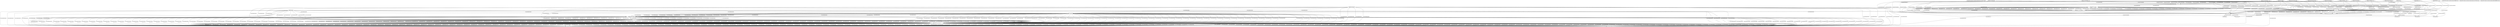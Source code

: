 digraph G {
"Container##zjy-alastor-2n-product-purchase-get-price-78897797f-jxqk7" [shape="box"];
"File##/dev/null" [shape="ellipse"];
"File##/dev/urandom" [shape="ellipse"];
"File##/etc/ld-musl-x86_64.path" [shape="ellipse"];
"File##/home/app/express-new.js" [shape="ellipse"];
"File##/home/app/handler.js" [shape="ellipse"];
"File##/home/app/index.js" [shape="ellipse"];
"File##/home/app/trigger.node" [shape="ellipse"];
"File##/lib/libgcc_s.so.1" [shape="ellipse"];
"File##/lib/libstdc++.so.6" [shape="ellipse"];
"File##/usr/lib/libgcc_s.so.1" [shape="ellipse"];
"File##/usr/lib/libstdc++.so.6" [shape="ellipse"];
"File##/usr/local/bin/node" [shape="ellipse"];
"File##/usr/local/lib/libgcc_s.so.1" [shape="ellipse"];
"File##/usr/local/lib/libstdc++.so.6" [shape="ellipse"];
"NetPeer##0.0.0.0:3000" [shape="diamond"];
"Process##13" [shape="box"];
"Process##16" [shape="box"];
"Process##17" [shape="box"];
"Process##18" [shape="box"];
"Process##19" [shape="box"];
"Process##20" [shape="box"];
"Process##21" [shape="box"];
"File##/etc/ld-musl-x86_64.path" -> "Process##13" [label="1728219507000000000"];
"File##/lib/libstdc++.so.6" -> "Process##13" [label="1728219507000000000"];
"File##/usr/local/lib/libstdc++.so.6" -> "Process##13" [label="1728219507000000000"];
"File##/usr/lib/libstdc++.so.6" -> "Process##13" [label="1728219507000000000"];
"File##/lib/libgcc_s.so.1" -> "Process##13" [label="1728219507000000000"];
"File##/usr/local/lib/libgcc_s.so.1" -> "Process##13" [label="1728219507000000000"];
"File##/usr/lib/libgcc_s.so.1" -> "Process##13" [label="1728219507000000000"];
"Process##13" -> "Process##16" [label="1728219507000000000"];
"Process##13" -> "Process##17" [label="1728219507000000000"];
"Process##13" -> "Process##18" [label="1728219507000000000"];
"Process##13" -> "Process##19" [label="1728219507000000000"];
"Process##13" -> "Process##20" [label="1728219507000000000"];
"File##/usr/local/bin/node" -> "Process##13" [label="1728219507000000000"];
"File##/usr/local/bin/node" -> "Process##13" [label="1728219508000000000"];
"File##/dev/urandom" -> "Process##13" [label="1728219507000000000"];
"Process##13" -> "Process##21" [label="1728219507000000000"];
"File##/dev/null" -> "Process##13" [label="1728219508000000000"];
"File##/home/app/index.js" -> "Process##13" [label="1728219508000000000"];
"File##/home/app/express-new.js" -> "Process##13" [label="1728219508000000000"];
"File##/home/app/trigger.node" -> "Process##13" [label="1728219508000000000"];
"File##/home/app/handler.js" -> "Process##13" [label="1728219508000000000"];
"Process##13" -> "NetPeer##0.0.0.0:3000" [label="1728219508000000000"];
"NetPeer##0.0.0.0:3000" -> "Process##13" [label="1728219508000000000"];
"Container##zjy-alastor-2n-product-purchase-76f665fdc7-sjjjk" [shape="box"];
"File##/dev/null" [shape="ellipse"];
"File##/dev/urandom" [shape="ellipse"];
"File##/etc/host.conf" [shape="ellipse"];
"File##/etc/hosts" [shape="ellipse"];
"File##/etc/ld-musl-x86_64.path" [shape="ellipse"];
"File##/etc/localtime" [shape="ellipse"];
"File##/etc/nsswitch.conf" [shape="ellipse"];
"File##/etc/resolv.conf" [shape="ellipse"];
"File##/etc/svc.conf" [shape="ellipse"];
"File##/home/app/express-new.js" [shape="ellipse"];
"File##/home/app/handler.js" [shape="ellipse"];
"File##/home/app/index.js" [shape="ellipse"];
"File##/home/app/request-promise-uuid.js" [shape="ellipse"];
"File##/home/app/trigger.node" [shape="ellipse"];
"File##/lib/libgcc_s.so.1" [shape="ellipse"];
"File##/lib/libstdc++.so.6" [shape="ellipse"];
"File##/usr/lib/libgcc_s.so.1" [shape="ellipse"];
"File##/usr/lib/libstdc++.so.6" [shape="ellipse"];
"File##/usr/local/bin/node" [shape="ellipse"];
"File##/usr/local/lib/libgcc_s.so.1" [shape="ellipse"];
"File##/usr/local/lib/libstdc++.so.6" [shape="ellipse"];
"File##/usr/share/zoneinfo/" [shape="ellipse"];
"NetPeer##0.0.0.0:0" [shape="diamond"];
"NetPeer##0.0.0.0:3000" [shape="diamond"];
"NetPeer##10.1.80.247:8080" [shape="diamond"];
"NetPeer##10.152.183.10:53" [shape="diamond"];
"NetPeer##10.152.183.194:8080" [shape="diamond"];
"Process##14" [shape="box"];
"Process##15" [shape="box"];
"Process##16" [shape="box"];
"Process##17" [shape="box"];
"Process##18" [shape="box"];
"Process##19" [shape="box"];
"Process##20" [shape="box"];
"Process##24" [shape="box"];
"Process##25" [shape="box"];
"Process##26" [shape="box"];
"Process##27" [shape="box"];
"File##/etc/ld-musl-x86_64.path" -> "Process##14" [label="1728219507000000000"];
"File##/lib/libstdc++.so.6" -> "Process##14" [label="1728219507000000000"];
"File##/usr/local/lib/libstdc++.so.6" -> "Process##14" [label="1728219507000000000"];
"File##/usr/lib/libstdc++.so.6" -> "Process##14" [label="1728219507000000000"];
"File##/lib/libgcc_s.so.1" -> "Process##14" [label="1728219507000000000"];
"File##/usr/local/lib/libgcc_s.so.1" -> "Process##14" [label="1728219507000000000"];
"File##/usr/lib/libgcc_s.so.1" -> "Process##14" [label="1728219507000000000"];
"Process##14" -> "Process##15" [label="1728219507000000000"];
"Process##14" -> "Process##16" [label="1728219507000000000"];
"Process##14" -> "Process##17" [label="1728219507000000000"];
"Process##14" -> "Process##18" [label="1728219507000000000"];
"Process##14" -> "Process##19" [label="1728219507000000000"];
"File##/usr/local/bin/node" -> "Process##14" [label="1728219507000000000"];
"File##/usr/local/bin/node" -> "Process##14" [label="1728219508000000000"];
"File##/dev/urandom" -> "Process##14" [label="1728219507000000000"];
"File##/dev/urandom" -> "Process##14" [label="1728219538000000000"];
"Process##14" -> "Process##20" [label="1728219507000000000"];
"File##/dev/null" -> "Process##14" [label="1728219508000000000"];
"File##/home/app/index.js" -> "Process##14" [label="1728219508000000000"];
"File##/home/app/express-new.js" -> "Process##14" [label="1728219508000000000"];
"File##/home/app/trigger.node" -> "Process##14" [label="1728219508000000000"];
"File##/home/app/handler.js" -> "Process##14" [label="1728219508000000000"];
"File##/home/app/request-promise-uuid.js" -> "Process##14" [label="1728219508000000000"];
"Process##14" -> "NetPeer##0.0.0.0:3000" [label="1728219510000000000"];
"NetPeer##0.0.0.0:3000" -> "Process##14" [label="1728219510000000000"];
"NetPeer##0.0.0.0:3000" -> "NetPeer##10.1.80.247:8080" [label="1728219538000000000"];
"NetPeer##0.0.0.0:3000" -> "NetPeer##10.1.80.247:8080" [label="1728219538000000000"];
"NetPeer##0.0.0.0:3000" -> "NetPeer##10.1.80.247:8080" [label="1728219538000000000"];
"NetPeer##0.0.0.0:3000" -> "NetPeer##10.1.80.247:8080" [label="1728219538000000000"];
"NetPeer##0.0.0.0:3000" -> "NetPeer##10.1.80.247:8080" [label="1728219538000000000"];
"NetPeer##0.0.0.0:3000" -> "NetPeer##10.1.80.247:8080" [label="1728219538000000000"];
"NetPeer##0.0.0.0:3000" -> "NetPeer##10.1.80.247:8080" [label="1728219538000000000"];
"NetPeer##0.0.0.0:3000" -> "NetPeer##10.1.80.247:8080" [label="1728219538000000000"];
"NetPeer##0.0.0.0:3000" -> "NetPeer##10.1.80.247:8080" [label="1728219538000000000"];
"NetPeer##0.0.0.0:3000" -> "NetPeer##10.1.80.247:8080" [label="1728219538000000000"];
"NetPeer##0.0.0.0:3000" -> "NetPeer##10.1.80.247:8080" [label="1728219538000000000"];
"NetPeer##0.0.0.0:3000" -> "NetPeer##10.1.80.247:8080" [label="1728219539000000000"];
"NetPeer##0.0.0.0:3000" -> "NetPeer##10.1.80.247:8080" [label="1728219539000000000"];
"NetPeer##10.1.80.247:8080" -> "NetPeer##0.0.0.0:3000" [label="1728219538000000000"];
"NetPeer##10.1.80.247:8080" -> "NetPeer##0.0.0.0:3000" [label="1728219538000000000"];
"NetPeer##10.1.80.247:8080" -> "NetPeer##0.0.0.0:3000" [label="1728219538000000000"];
"NetPeer##10.1.80.247:8080" -> "NetPeer##0.0.0.0:3000" [label="1728219538000000000"];
"NetPeer##10.1.80.247:8080" -> "NetPeer##0.0.0.0:3000" [label="1728219538000000000"];
"NetPeer##10.1.80.247:8080" -> "NetPeer##0.0.0.0:3000" [label="1728219538000000000"];
"NetPeer##10.1.80.247:8080" -> "NetPeer##0.0.0.0:3000" [label="1728219538000000000"];
"NetPeer##10.1.80.247:8080" -> "NetPeer##0.0.0.0:3000" [label="1728219538000000000"];
"NetPeer##10.1.80.247:8080" -> "NetPeer##0.0.0.0:3000" [label="1728219538000000000"];
"NetPeer##10.1.80.247:8080" -> "NetPeer##0.0.0.0:3000" [label="1728219538000000000"];
"NetPeer##10.1.80.247:8080" -> "NetPeer##0.0.0.0:3000" [label="1728219538000000000"];
"NetPeer##10.1.80.247:8080" -> "NetPeer##0.0.0.0:3000" [label="1728219539000000000"];
"NetPeer##10.1.80.247:8080" -> "NetPeer##0.0.0.0:3000" [label="1728219539000000000"];
"File##/etc/resolv.conf" -> "Process##14" [label="1728219538000000000"];
"File##/etc/nsswitch.conf" -> "Process##14" [label="1728219538000000000"];
"File##/etc/host.conf" -> "Process##14" [label="1728219538000000000"];
"File##/etc/svc.conf" -> "Process##14" [label="1728219538000000000"];
"Process##14" -> "Process##24" [label="1728219538000000000"];
"Process##14" -> "Process##25" [label="1728219538000000000"];
"Process##14" -> "Process##26" [label="1728219538000000000"];
"Process##14" -> "Process##27" [label="1728219538000000000"];
"Process##14" -> "NetPeer##10.152.183.194:8080" [label="1728219538000000000"];
"Process##14" -> "NetPeer##10.152.183.194:8080" [label="1728219538000000000"];
"Process##14" -> "NetPeer##10.152.183.194:8080" [label="1728219538000000000"];
"Process##14" -> "NetPeer##10.152.183.194:8080" [label="1728219538000000000"];
"Process##14" -> "NetPeer##10.152.183.194:8080" [label="1728219538000000000"];
"Process##14" -> "NetPeer##10.152.183.194:8080" [label="1728219538000000000"];
"Process##14" -> "NetPeer##10.152.183.194:8080" [label="1728219538000000000"];
"Process##14" -> "NetPeer##10.152.183.194:8080" [label="1728219539000000000"];
"Process##14" -> "NetPeer##10.152.183.194:8080" [label="1728219539000000000"];
"Process##14" -> "NetPeer##10.152.183.194:8080" [label="1728219539000000000"];
"Process##14" -> "NetPeer##10.152.183.194:8080" [label="1728219539000000000"];
"Process##14" -> "NetPeer##10.152.183.194:8080" [label="1728219539000000000"];
"Process##14" -> "NetPeer##10.152.183.194:8080" [label="1728219539000000000"];
"Process##14" -> "NetPeer##10.152.183.194:8080" [label="1728219539000000000"];
"Process##14" -> "NetPeer##10.152.183.194:8080" [label="1728219539000000000"];
"Process##14" -> "NetPeer##10.152.183.194:8080" [label="1728219539000000000"];
"Process##14" -> "NetPeer##10.152.183.194:8080" [label="1728219539000000000"];
"Process##14" -> "NetPeer##10.152.183.194:8080" [label="1728219540000000000"];
"Process##14" -> "NetPeer##10.152.183.194:8080" [label="1728219540000000000"];
"File##/etc/localtime" -> "Process##14" [label="1728219539000000000"];
"File##/usr/share/zoneinfo/" -> "Process##14" [label="1728219539000000000"];
"File##/etc/hosts" -> "Process##24" [label="1728219538000000000"];
"File##/etc/hosts" -> "Process##24" [label="1728219538000000000"];
"File##/etc/hosts" -> "Process##24" [label="1728219539000000000"];
"File##/etc/hosts" -> "Process##24" [label="1728219539000000000"];
"File##/etc/hosts" -> "Process##24" [label="1728219540000000000"];
"File##/etc/resolv.conf" -> "Process##24" [label="1728219538000000000"];
"File##/etc/resolv.conf" -> "Process##24" [label="1728219538000000000"];
"File##/etc/resolv.conf" -> "Process##24" [label="1728219539000000000"];
"File##/etc/resolv.conf" -> "Process##24" [label="1728219539000000000"];
"File##/etc/resolv.conf" -> "Process##24" [label="1728219540000000000"];
"Process##24" -> "NetPeer##0.0.0.0:0" [label="1728219538000000000"];
"Process##24" -> "NetPeer##0.0.0.0:0" [label="1728219538000000000"];
"Process##24" -> "NetPeer##0.0.0.0:0" [label="1728219538000000000"];
"Process##24" -> "NetPeer##0.0.0.0:0" [label="1728219538000000000"];
"Process##24" -> "NetPeer##0.0.0.0:0" [label="1728219538000000000"];
"Process##24" -> "NetPeer##0.0.0.0:0" [label="1728219538000000000"];
"Process##24" -> "NetPeer##0.0.0.0:0" [label="1728219538000000000"];
"Process##24" -> "NetPeer##0.0.0.0:0" [label="1728219538000000000"];
"Process##24" -> "NetPeer##0.0.0.0:0" [label="1728219538000000000"];
"Process##24" -> "NetPeer##0.0.0.0:0" [label="1728219538000000000"];
"Process##24" -> "NetPeer##0.0.0.0:0" [label="1728219539000000000"];
"Process##24" -> "NetPeer##0.0.0.0:0" [label="1728219539000000000"];
"Process##24" -> "NetPeer##0.0.0.0:0" [label="1728219539000000000"];
"Process##24" -> "NetPeer##0.0.0.0:0" [label="1728219539000000000"];
"Process##24" -> "NetPeer##0.0.0.0:0" [label="1728219539000000000"];
"Process##24" -> "NetPeer##0.0.0.0:0" [label="1728219539000000000"];
"Process##24" -> "NetPeer##0.0.0.0:0" [label="1728219539000000000"];
"Process##24" -> "NetPeer##0.0.0.0:0" [label="1728219539000000000"];
"Process##24" -> "NetPeer##0.0.0.0:0" [label="1728219539000000000"];
"Process##24" -> "NetPeer##0.0.0.0:0" [label="1728219539000000000"];
"Process##24" -> "NetPeer##0.0.0.0:0" [label="1728219540000000000"];
"Process##24" -> "NetPeer##0.0.0.0:0" [label="1728219540000000000"];
"Process##24" -> "NetPeer##0.0.0.0:0" [label="1728219540000000000"];
"Process##24" -> "NetPeer##0.0.0.0:0" [label="1728219540000000000"];
"Process##24" -> "NetPeer##0.0.0.0:0" [label="1728219540000000000"];
"Process##24" -> "NetPeer##10.152.183.10:53" [label="1728219538000000000"];
"Process##24" -> "NetPeer##10.152.183.10:53" [label="1728219538000000000"];
"Process##24" -> "NetPeer##10.152.183.10:53" [label="1728219538000000000"];
"Process##24" -> "NetPeer##10.152.183.10:53" [label="1728219538000000000"];
"Process##24" -> "NetPeer##10.152.183.10:53" [label="1728219538000000000"];
"Process##24" -> "NetPeer##10.152.183.10:53" [label="1728219538000000000"];
"Process##24" -> "NetPeer##10.152.183.10:53" [label="1728219538000000000"];
"Process##24" -> "NetPeer##10.152.183.10:53" [label="1728219538000000000"];
"Process##24" -> "NetPeer##10.152.183.10:53" [label="1728219538000000000"];
"Process##24" -> "NetPeer##10.152.183.10:53" [label="1728219538000000000"];
"Process##24" -> "NetPeer##10.152.183.10:53" [label="1728219538000000000"];
"Process##24" -> "NetPeer##10.152.183.10:53" [label="1728219538000000000"];
"Process##24" -> "NetPeer##10.152.183.10:53" [label="1728219538000000000"];
"Process##24" -> "NetPeer##10.152.183.10:53" [label="1728219538000000000"];
"Process##24" -> "NetPeer##10.152.183.10:53" [label="1728219538000000000"];
"Process##24" -> "NetPeer##10.152.183.10:53" [label="1728219538000000000"];
"Process##24" -> "NetPeer##10.152.183.10:53" [label="1728219538000000000"];
"Process##24" -> "NetPeer##10.152.183.10:53" [label="1728219538000000000"];
"Process##24" -> "NetPeer##10.152.183.10:53" [label="1728219538000000000"];
"Process##24" -> "NetPeer##10.152.183.10:53" [label="1728219538000000000"];
"Process##24" -> "NetPeer##10.152.183.10:53" [label="1728219539000000000"];
"Process##24" -> "NetPeer##10.152.183.10:53" [label="1728219539000000000"];
"Process##24" -> "NetPeer##10.152.183.10:53" [label="1728219539000000000"];
"Process##24" -> "NetPeer##10.152.183.10:53" [label="1728219539000000000"];
"Process##24" -> "NetPeer##10.152.183.10:53" [label="1728219539000000000"];
"Process##24" -> "NetPeer##10.152.183.10:53" [label="1728219539000000000"];
"Process##24" -> "NetPeer##10.152.183.10:53" [label="1728219539000000000"];
"Process##24" -> "NetPeer##10.152.183.10:53" [label="1728219539000000000"];
"Process##24" -> "NetPeer##10.152.183.10:53" [label="1728219539000000000"];
"Process##24" -> "NetPeer##10.152.183.10:53" [label="1728219539000000000"];
"Process##24" -> "NetPeer##10.152.183.10:53" [label="1728219539000000000"];
"Process##24" -> "NetPeer##10.152.183.10:53" [label="1728219539000000000"];
"Process##24" -> "NetPeer##10.152.183.10:53" [label="1728219539000000000"];
"Process##24" -> "NetPeer##10.152.183.10:53" [label="1728219539000000000"];
"Process##24" -> "NetPeer##10.152.183.10:53" [label="1728219539000000000"];
"Process##24" -> "NetPeer##10.152.183.10:53" [label="1728219539000000000"];
"Process##24" -> "NetPeer##10.152.183.10:53" [label="1728219539000000000"];
"Process##24" -> "NetPeer##10.152.183.10:53" [label="1728219539000000000"];
"Process##24" -> "NetPeer##10.152.183.10:53" [label="1728219539000000000"];
"Process##24" -> "NetPeer##10.152.183.10:53" [label="1728219539000000000"];
"Process##24" -> "NetPeer##10.152.183.10:53" [label="1728219540000000000"];
"Process##24" -> "NetPeer##10.152.183.10:53" [label="1728219540000000000"];
"Process##24" -> "NetPeer##10.152.183.10:53" [label="1728219540000000000"];
"Process##24" -> "NetPeer##10.152.183.10:53" [label="1728219540000000000"];
"Process##24" -> "NetPeer##10.152.183.10:53" [label="1728219540000000000"];
"Process##24" -> "NetPeer##10.152.183.10:53" [label="1728219540000000000"];
"Process##24" -> "NetPeer##10.152.183.10:53" [label="1728219540000000000"];
"Process##24" -> "NetPeer##10.152.183.10:53" [label="1728219540000000000"];
"Process##24" -> "NetPeer##10.152.183.10:53" [label="1728219540000000000"];
"Process##24" -> "NetPeer##10.152.183.10:53" [label="1728219540000000000"];
"NetPeer##10.152.183.10:53" -> "Process##24" [label="1728219538000000000"];
"NetPeer##10.152.183.10:53" -> "Process##24" [label="1728219538000000000"];
"NetPeer##10.152.183.10:53" -> "Process##24" [label="1728219538000000000"];
"NetPeer##10.152.183.10:53" -> "Process##24" [label="1728219538000000000"];
"NetPeer##10.152.183.10:53" -> "Process##24" [label="1728219538000000000"];
"NetPeer##10.152.183.10:53" -> "Process##24" [label="1728219538000000000"];
"NetPeer##10.152.183.10:53" -> "Process##24" [label="1728219538000000000"];
"NetPeer##10.152.183.10:53" -> "Process##24" [label="1728219538000000000"];
"NetPeer##10.152.183.10:53" -> "Process##24" [label="1728219538000000000"];
"NetPeer##10.152.183.10:53" -> "Process##24" [label="1728219538000000000"];
"NetPeer##10.152.183.10:53" -> "Process##24" [label="1728219538000000000"];
"NetPeer##10.152.183.10:53" -> "Process##24" [label="1728219538000000000"];
"NetPeer##10.152.183.10:53" -> "Process##24" [label="1728219538000000000"];
"NetPeer##10.152.183.10:53" -> "Process##24" [label="1728219538000000000"];
"NetPeer##10.152.183.10:53" -> "Process##24" [label="1728219538000000000"];
"NetPeer##10.152.183.10:53" -> "Process##24" [label="1728219538000000000"];
"NetPeer##10.152.183.10:53" -> "Process##24" [label="1728219538000000000"];
"NetPeer##10.152.183.10:53" -> "Process##24" [label="1728219538000000000"];
"NetPeer##10.152.183.10:53" -> "Process##24" [label="1728219538000000000"];
"NetPeer##10.152.183.10:53" -> "Process##24" [label="1728219538000000000"];
"NetPeer##10.152.183.10:53" -> "Process##24" [label="1728219539000000000"];
"NetPeer##10.152.183.10:53" -> "Process##24" [label="1728219539000000000"];
"NetPeer##10.152.183.10:53" -> "Process##24" [label="1728219539000000000"];
"NetPeer##10.152.183.10:53" -> "Process##24" [label="1728219539000000000"];
"NetPeer##10.152.183.10:53" -> "Process##24" [label="1728219539000000000"];
"NetPeer##10.152.183.10:53" -> "Process##24" [label="1728219539000000000"];
"NetPeer##10.152.183.10:53" -> "Process##24" [label="1728219539000000000"];
"NetPeer##10.152.183.10:53" -> "Process##24" [label="1728219539000000000"];
"NetPeer##10.152.183.10:53" -> "Process##24" [label="1728219539000000000"];
"NetPeer##10.152.183.10:53" -> "Process##24" [label="1728219539000000000"];
"NetPeer##10.152.183.10:53" -> "Process##24" [label="1728219539000000000"];
"NetPeer##10.152.183.10:53" -> "Process##24" [label="1728219539000000000"];
"NetPeer##10.152.183.10:53" -> "Process##24" [label="1728219539000000000"];
"NetPeer##10.152.183.10:53" -> "Process##24" [label="1728219539000000000"];
"NetPeer##10.152.183.10:53" -> "Process##24" [label="1728219539000000000"];
"NetPeer##10.152.183.10:53" -> "Process##24" [label="1728219539000000000"];
"NetPeer##10.152.183.10:53" -> "Process##24" [label="1728219539000000000"];
"NetPeer##10.152.183.10:53" -> "Process##24" [label="1728219539000000000"];
"NetPeer##10.152.183.10:53" -> "Process##24" [label="1728219539000000000"];
"NetPeer##10.152.183.10:53" -> "Process##24" [label="1728219539000000000"];
"NetPeer##10.152.183.10:53" -> "Process##24" [label="1728219540000000000"];
"NetPeer##10.152.183.10:53" -> "Process##24" [label="1728219540000000000"];
"NetPeer##10.152.183.10:53" -> "Process##24" [label="1728219540000000000"];
"NetPeer##10.152.183.10:53" -> "Process##24" [label="1728219540000000000"];
"NetPeer##10.152.183.10:53" -> "Process##24" [label="1728219540000000000"];
"NetPeer##10.152.183.10:53" -> "Process##24" [label="1728219540000000000"];
"NetPeer##10.152.183.10:53" -> "Process##24" [label="1728219540000000000"];
"NetPeer##10.152.183.10:53" -> "Process##24" [label="1728219540000000000"];
"NetPeer##10.152.183.10:53" -> "Process##24" [label="1728219540000000000"];
"NetPeer##10.152.183.10:53" -> "Process##24" [label="1728219540000000000"];
"NetPeer##0.0.0.0:0" -> "Process##24" [label="1728219538000000000"];
"File##/etc/hosts" -> "Process##25" [label="1728219538000000000"];
"File##/etc/hosts" -> "Process##25" [label="1728219538000000000"];
"File##/etc/hosts" -> "Process##25" [label="1728219538000000000"];
"File##/etc/hosts" -> "Process##25" [label="1728219538000000000"];
"File##/etc/hosts" -> "Process##25" [label="1728219539000000000"];
"File##/etc/hosts" -> "Process##25" [label="1728219539000000000"];
"File##/etc/hosts" -> "Process##25" [label="1728219539000000000"];
"File##/etc/resolv.conf" -> "Process##25" [label="1728219538000000000"];
"File##/etc/resolv.conf" -> "Process##25" [label="1728219538000000000"];
"File##/etc/resolv.conf" -> "Process##25" [label="1728219538000000000"];
"File##/etc/resolv.conf" -> "Process##25" [label="1728219538000000000"];
"File##/etc/resolv.conf" -> "Process##25" [label="1728219539000000000"];
"File##/etc/resolv.conf" -> "Process##25" [label="1728219539000000000"];
"File##/etc/resolv.conf" -> "Process##25" [label="1728219539000000000"];
"Process##25" -> "NetPeer##0.0.0.0:0" [label="1728219538000000000"];
"Process##25" -> "NetPeer##0.0.0.0:0" [label="1728219538000000000"];
"Process##25" -> "NetPeer##0.0.0.0:0" [label="1728219538000000000"];
"Process##25" -> "NetPeer##0.0.0.0:0" [label="1728219538000000000"];
"Process##25" -> "NetPeer##0.0.0.0:0" [label="1728219538000000000"];
"Process##25" -> "NetPeer##0.0.0.0:0" [label="1728219538000000000"];
"Process##25" -> "NetPeer##0.0.0.0:0" [label="1728219538000000000"];
"Process##25" -> "NetPeer##0.0.0.0:0" [label="1728219538000000000"];
"Process##25" -> "NetPeer##0.0.0.0:0" [label="1728219538000000000"];
"Process##25" -> "NetPeer##0.0.0.0:0" [label="1728219538000000000"];
"Process##25" -> "NetPeer##0.0.0.0:0" [label="1728219538000000000"];
"Process##25" -> "NetPeer##0.0.0.0:0" [label="1728219538000000000"];
"Process##25" -> "NetPeer##0.0.0.0:0" [label="1728219538000000000"];
"Process##25" -> "NetPeer##0.0.0.0:0" [label="1728219538000000000"];
"Process##25" -> "NetPeer##0.0.0.0:0" [label="1728219538000000000"];
"Process##25" -> "NetPeer##0.0.0.0:0" [label="1728219538000000000"];
"Process##25" -> "NetPeer##0.0.0.0:0" [label="1728219538000000000"];
"Process##25" -> "NetPeer##0.0.0.0:0" [label="1728219538000000000"];
"Process##25" -> "NetPeer##0.0.0.0:0" [label="1728219538000000000"];
"Process##25" -> "NetPeer##0.0.0.0:0" [label="1728219538000000000"];
"Process##25" -> "NetPeer##0.0.0.0:0" [label="1728219539000000000"];
"Process##25" -> "NetPeer##0.0.0.0:0" [label="1728219539000000000"];
"Process##25" -> "NetPeer##0.0.0.0:0" [label="1728219539000000000"];
"Process##25" -> "NetPeer##0.0.0.0:0" [label="1728219539000000000"];
"Process##25" -> "NetPeer##0.0.0.0:0" [label="1728219539000000000"];
"Process##25" -> "NetPeer##0.0.0.0:0" [label="1728219539000000000"];
"Process##25" -> "NetPeer##0.0.0.0:0" [label="1728219539000000000"];
"Process##25" -> "NetPeer##0.0.0.0:0" [label="1728219539000000000"];
"Process##25" -> "NetPeer##0.0.0.0:0" [label="1728219539000000000"];
"Process##25" -> "NetPeer##0.0.0.0:0" [label="1728219539000000000"];
"Process##25" -> "NetPeer##0.0.0.0:0" [label="1728219539000000000"];
"Process##25" -> "NetPeer##0.0.0.0:0" [label="1728219539000000000"];
"Process##25" -> "NetPeer##0.0.0.0:0" [label="1728219539000000000"];
"Process##25" -> "NetPeer##0.0.0.0:0" [label="1728219539000000000"];
"Process##25" -> "NetPeer##0.0.0.0:0" [label="1728219539000000000"];
"Process##25" -> "NetPeer##10.152.183.10:53" [label="1728219538000000000"];
"Process##25" -> "NetPeer##10.152.183.10:53" [label="1728219538000000000"];
"Process##25" -> "NetPeer##10.152.183.10:53" [label="1728219538000000000"];
"Process##25" -> "NetPeer##10.152.183.10:53" [label="1728219538000000000"];
"Process##25" -> "NetPeer##10.152.183.10:53" [label="1728219538000000000"];
"Process##25" -> "NetPeer##10.152.183.10:53" [label="1728219538000000000"];
"Process##25" -> "NetPeer##10.152.183.10:53" [label="1728219538000000000"];
"Process##25" -> "NetPeer##10.152.183.10:53" [label="1728219538000000000"];
"Process##25" -> "NetPeer##10.152.183.10:53" [label="1728219538000000000"];
"Process##25" -> "NetPeer##10.152.183.10:53" [label="1728219538000000000"];
"Process##25" -> "NetPeer##10.152.183.10:53" [label="1728219538000000000"];
"Process##25" -> "NetPeer##10.152.183.10:53" [label="1728219538000000000"];
"Process##25" -> "NetPeer##10.152.183.10:53" [label="1728219538000000000"];
"Process##25" -> "NetPeer##10.152.183.10:53" [label="1728219538000000000"];
"Process##25" -> "NetPeer##10.152.183.10:53" [label="1728219538000000000"];
"Process##25" -> "NetPeer##10.152.183.10:53" [label="1728219538000000000"];
"Process##25" -> "NetPeer##10.152.183.10:53" [label="1728219538000000000"];
"Process##25" -> "NetPeer##10.152.183.10:53" [label="1728219538000000000"];
"Process##25" -> "NetPeer##10.152.183.10:53" [label="1728219538000000000"];
"Process##25" -> "NetPeer##10.152.183.10:53" [label="1728219538000000000"];
"Process##25" -> "NetPeer##10.152.183.10:53" [label="1728219538000000000"];
"Process##25" -> "NetPeer##10.152.183.10:53" [label="1728219538000000000"];
"Process##25" -> "NetPeer##10.152.183.10:53" [label="1728219538000000000"];
"Process##25" -> "NetPeer##10.152.183.10:53" [label="1728219538000000000"];
"Process##25" -> "NetPeer##10.152.183.10:53" [label="1728219538000000000"];
"Process##25" -> "NetPeer##10.152.183.10:53" [label="1728219538000000000"];
"Process##25" -> "NetPeer##10.152.183.10:53" [label="1728219538000000000"];
"Process##25" -> "NetPeer##10.152.183.10:53" [label="1728219538000000000"];
"Process##25" -> "NetPeer##10.152.183.10:53" [label="1728219538000000000"];
"Process##25" -> "NetPeer##10.152.183.10:53" [label="1728219538000000000"];
"Process##25" -> "NetPeer##10.152.183.10:53" [label="1728219538000000000"];
"Process##25" -> "NetPeer##10.152.183.10:53" [label="1728219538000000000"];
"Process##25" -> "NetPeer##10.152.183.10:53" [label="1728219538000000000"];
"Process##25" -> "NetPeer##10.152.183.10:53" [label="1728219538000000000"];
"Process##25" -> "NetPeer##10.152.183.10:53" [label="1728219538000000000"];
"Process##25" -> "NetPeer##10.152.183.10:53" [label="1728219538000000000"];
"Process##25" -> "NetPeer##10.152.183.10:53" [label="1728219538000000000"];
"Process##25" -> "NetPeer##10.152.183.10:53" [label="1728219538000000000"];
"Process##25" -> "NetPeer##10.152.183.10:53" [label="1728219538000000000"];
"Process##25" -> "NetPeer##10.152.183.10:53" [label="1728219538000000000"];
"Process##25" -> "NetPeer##10.152.183.10:53" [label="1728219539000000000"];
"Process##25" -> "NetPeer##10.152.183.10:53" [label="1728219539000000000"];
"Process##25" -> "NetPeer##10.152.183.10:53" [label="1728219539000000000"];
"Process##25" -> "NetPeer##10.152.183.10:53" [label="1728219539000000000"];
"Process##25" -> "NetPeer##10.152.183.10:53" [label="1728219539000000000"];
"Process##25" -> "NetPeer##10.152.183.10:53" [label="1728219539000000000"];
"Process##25" -> "NetPeer##10.152.183.10:53" [label="1728219539000000000"];
"Process##25" -> "NetPeer##10.152.183.10:53" [label="1728219539000000000"];
"Process##25" -> "NetPeer##10.152.183.10:53" [label="1728219539000000000"];
"Process##25" -> "NetPeer##10.152.183.10:53" [label="1728219539000000000"];
"Process##25" -> "NetPeer##10.152.183.10:53" [label="1728219539000000000"];
"Process##25" -> "NetPeer##10.152.183.10:53" [label="1728219539000000000"];
"Process##25" -> "NetPeer##10.152.183.10:53" [label="1728219539000000000"];
"Process##25" -> "NetPeer##10.152.183.10:53" [label="1728219539000000000"];
"Process##25" -> "NetPeer##10.152.183.10:53" [label="1728219539000000000"];
"Process##25" -> "NetPeer##10.152.183.10:53" [label="1728219539000000000"];
"Process##25" -> "NetPeer##10.152.183.10:53" [label="1728219539000000000"];
"Process##25" -> "NetPeer##10.152.183.10:53" [label="1728219539000000000"];
"Process##25" -> "NetPeer##10.152.183.10:53" [label="1728219539000000000"];
"Process##25" -> "NetPeer##10.152.183.10:53" [label="1728219539000000000"];
"Process##25" -> "NetPeer##10.152.183.10:53" [label="1728219539000000000"];
"Process##25" -> "NetPeer##10.152.183.10:53" [label="1728219539000000000"];
"Process##25" -> "NetPeer##10.152.183.10:53" [label="1728219539000000000"];
"Process##25" -> "NetPeer##10.152.183.10:53" [label="1728219539000000000"];
"Process##25" -> "NetPeer##10.152.183.10:53" [label="1728219539000000000"];
"Process##25" -> "NetPeer##10.152.183.10:53" [label="1728219539000000000"];
"Process##25" -> "NetPeer##10.152.183.10:53" [label="1728219539000000000"];
"Process##25" -> "NetPeer##10.152.183.10:53" [label="1728219539000000000"];
"Process##25" -> "NetPeer##10.152.183.10:53" [label="1728219539000000000"];
"Process##25" -> "NetPeer##10.152.183.10:53" [label="1728219539000000000"];
"NetPeer##10.152.183.10:53" -> "Process##25" [label="1728219538000000000"];
"NetPeer##10.152.183.10:53" -> "Process##25" [label="1728219538000000000"];
"NetPeer##10.152.183.10:53" -> "Process##25" [label="1728219538000000000"];
"NetPeer##10.152.183.10:53" -> "Process##25" [label="1728219538000000000"];
"NetPeer##10.152.183.10:53" -> "Process##25" [label="1728219538000000000"];
"NetPeer##10.152.183.10:53" -> "Process##25" [label="1728219538000000000"];
"NetPeer##10.152.183.10:53" -> "Process##25" [label="1728219538000000000"];
"NetPeer##10.152.183.10:53" -> "Process##25" [label="1728219538000000000"];
"NetPeer##10.152.183.10:53" -> "Process##25" [label="1728219538000000000"];
"NetPeer##10.152.183.10:53" -> "Process##25" [label="1728219538000000000"];
"NetPeer##10.152.183.10:53" -> "Process##25" [label="1728219538000000000"];
"NetPeer##10.152.183.10:53" -> "Process##25" [label="1728219538000000000"];
"NetPeer##10.152.183.10:53" -> "Process##25" [label="1728219538000000000"];
"NetPeer##10.152.183.10:53" -> "Process##25" [label="1728219538000000000"];
"NetPeer##10.152.183.10:53" -> "Process##25" [label="1728219538000000000"];
"NetPeer##10.152.183.10:53" -> "Process##25" [label="1728219538000000000"];
"NetPeer##10.152.183.10:53" -> "Process##25" [label="1728219538000000000"];
"NetPeer##10.152.183.10:53" -> "Process##25" [label="1728219538000000000"];
"NetPeer##10.152.183.10:53" -> "Process##25" [label="1728219538000000000"];
"NetPeer##10.152.183.10:53" -> "Process##25" [label="1728219538000000000"];
"NetPeer##10.152.183.10:53" -> "Process##25" [label="1728219538000000000"];
"NetPeer##10.152.183.10:53" -> "Process##25" [label="1728219538000000000"];
"NetPeer##10.152.183.10:53" -> "Process##25" [label="1728219538000000000"];
"NetPeer##10.152.183.10:53" -> "Process##25" [label="1728219538000000000"];
"NetPeer##10.152.183.10:53" -> "Process##25" [label="1728219538000000000"];
"NetPeer##10.152.183.10:53" -> "Process##25" [label="1728219538000000000"];
"NetPeer##10.152.183.10:53" -> "Process##25" [label="1728219538000000000"];
"NetPeer##10.152.183.10:53" -> "Process##25" [label="1728219538000000000"];
"NetPeer##10.152.183.10:53" -> "Process##25" [label="1728219538000000000"];
"NetPeer##10.152.183.10:53" -> "Process##25" [label="1728219538000000000"];
"NetPeer##10.152.183.10:53" -> "Process##25" [label="1728219538000000000"];
"NetPeer##10.152.183.10:53" -> "Process##25" [label="1728219538000000000"];
"NetPeer##10.152.183.10:53" -> "Process##25" [label="1728219538000000000"];
"NetPeer##10.152.183.10:53" -> "Process##25" [label="1728219538000000000"];
"NetPeer##10.152.183.10:53" -> "Process##25" [label="1728219538000000000"];
"NetPeer##10.152.183.10:53" -> "Process##25" [label="1728219538000000000"];
"NetPeer##10.152.183.10:53" -> "Process##25" [label="1728219538000000000"];
"NetPeer##10.152.183.10:53" -> "Process##25" [label="1728219538000000000"];
"NetPeer##10.152.183.10:53" -> "Process##25" [label="1728219538000000000"];
"NetPeer##10.152.183.10:53" -> "Process##25" [label="1728219538000000000"];
"NetPeer##10.152.183.10:53" -> "Process##25" [label="1728219539000000000"];
"NetPeer##10.152.183.10:53" -> "Process##25" [label="1728219539000000000"];
"NetPeer##10.152.183.10:53" -> "Process##25" [label="1728219539000000000"];
"NetPeer##10.152.183.10:53" -> "Process##25" [label="1728219539000000000"];
"NetPeer##10.152.183.10:53" -> "Process##25" [label="1728219539000000000"];
"NetPeer##10.152.183.10:53" -> "Process##25" [label="1728219539000000000"];
"NetPeer##10.152.183.10:53" -> "Process##25" [label="1728219539000000000"];
"NetPeer##10.152.183.10:53" -> "Process##25" [label="1728219539000000000"];
"NetPeer##10.152.183.10:53" -> "Process##25" [label="1728219539000000000"];
"NetPeer##10.152.183.10:53" -> "Process##25" [label="1728219539000000000"];
"NetPeer##10.152.183.10:53" -> "Process##25" [label="1728219539000000000"];
"NetPeer##10.152.183.10:53" -> "Process##25" [label="1728219539000000000"];
"NetPeer##10.152.183.10:53" -> "Process##25" [label="1728219539000000000"];
"NetPeer##10.152.183.10:53" -> "Process##25" [label="1728219539000000000"];
"NetPeer##10.152.183.10:53" -> "Process##25" [label="1728219539000000000"];
"NetPeer##10.152.183.10:53" -> "Process##25" [label="1728219539000000000"];
"NetPeer##10.152.183.10:53" -> "Process##25" [label="1728219539000000000"];
"NetPeer##10.152.183.10:53" -> "Process##25" [label="1728219539000000000"];
"NetPeer##10.152.183.10:53" -> "Process##25" [label="1728219539000000000"];
"NetPeer##10.152.183.10:53" -> "Process##25" [label="1728219539000000000"];
"NetPeer##10.152.183.10:53" -> "Process##25" [label="1728219539000000000"];
"NetPeer##10.152.183.10:53" -> "Process##25" [label="1728219539000000000"];
"NetPeer##10.152.183.10:53" -> "Process##25" [label="1728219539000000000"];
"NetPeer##10.152.183.10:53" -> "Process##25" [label="1728219539000000000"];
"NetPeer##10.152.183.10:53" -> "Process##25" [label="1728219539000000000"];
"NetPeer##10.152.183.10:53" -> "Process##25" [label="1728219539000000000"];
"NetPeer##10.152.183.10:53" -> "Process##25" [label="1728219539000000000"];
"NetPeer##10.152.183.10:53" -> "Process##25" [label="1728219539000000000"];
"NetPeer##10.152.183.10:53" -> "Process##25" [label="1728219539000000000"];
"NetPeer##10.152.183.10:53" -> "Process##25" [label="1728219539000000000"];
"NetPeer##0.0.0.0:0" -> "Process##25" [label="1728219538000000000"];
"NetPeer##0.0.0.0:0" -> "Process##25" [label="1728219538000000000"];
"NetPeer##0.0.0.0:0" -> "Process##25" [label="1728219538000000000"];
"NetPeer##0.0.0.0:0" -> "Process##25" [label="1728219538000000000"];
"File##/etc/hosts" -> "Process##26" [label="1728219538000000000"];
"File##/etc/hosts" -> "Process##26" [label="1728219539000000000"];
"File##/etc/hosts" -> "Process##26" [label="1728219539000000000"];
"File##/etc/hosts" -> "Process##26" [label="1728219540000000000"];
"File##/etc/resolv.conf" -> "Process##26" [label="1728219538000000000"];
"File##/etc/resolv.conf" -> "Process##26" [label="1728219539000000000"];
"File##/etc/resolv.conf" -> "Process##26" [label="1728219539000000000"];
"File##/etc/resolv.conf" -> "Process##26" [label="1728219540000000000"];
"Process##26" -> "NetPeer##0.0.0.0:0" [label="1728219538000000000"];
"Process##26" -> "NetPeer##0.0.0.0:0" [label="1728219538000000000"];
"Process##26" -> "NetPeer##0.0.0.0:0" [label="1728219538000000000"];
"Process##26" -> "NetPeer##0.0.0.0:0" [label="1728219538000000000"];
"Process##26" -> "NetPeer##0.0.0.0:0" [label="1728219538000000000"];
"Process##26" -> "NetPeer##0.0.0.0:0" [label="1728219539000000000"];
"Process##26" -> "NetPeer##0.0.0.0:0" [label="1728219539000000000"];
"Process##26" -> "NetPeer##0.0.0.0:0" [label="1728219539000000000"];
"Process##26" -> "NetPeer##0.0.0.0:0" [label="1728219539000000000"];
"Process##26" -> "NetPeer##0.0.0.0:0" [label="1728219539000000000"];
"Process##26" -> "NetPeer##0.0.0.0:0" [label="1728219539000000000"];
"Process##26" -> "NetPeer##0.0.0.0:0" [label="1728219539000000000"];
"Process##26" -> "NetPeer##0.0.0.0:0" [label="1728219539000000000"];
"Process##26" -> "NetPeer##0.0.0.0:0" [label="1728219539000000000"];
"Process##26" -> "NetPeer##0.0.0.0:0" [label="1728219539000000000"];
"Process##26" -> "NetPeer##0.0.0.0:0" [label="1728219540000000000"];
"Process##26" -> "NetPeer##0.0.0.0:0" [label="1728219540000000000"];
"Process##26" -> "NetPeer##0.0.0.0:0" [label="1728219540000000000"];
"Process##26" -> "NetPeer##0.0.0.0:0" [label="1728219540000000000"];
"Process##26" -> "NetPeer##0.0.0.0:0" [label="1728219540000000000"];
"Process##26" -> "NetPeer##10.152.183.10:53" [label="1728219538000000000"];
"Process##26" -> "NetPeer##10.152.183.10:53" [label="1728219538000000000"];
"Process##26" -> "NetPeer##10.152.183.10:53" [label="1728219538000000000"];
"Process##26" -> "NetPeer##10.152.183.10:53" [label="1728219538000000000"];
"Process##26" -> "NetPeer##10.152.183.10:53" [label="1728219538000000000"];
"Process##26" -> "NetPeer##10.152.183.10:53" [label="1728219538000000000"];
"Process##26" -> "NetPeer##10.152.183.10:53" [label="1728219538000000000"];
"Process##26" -> "NetPeer##10.152.183.10:53" [label="1728219538000000000"];
"Process##26" -> "NetPeer##10.152.183.10:53" [label="1728219538000000000"];
"Process##26" -> "NetPeer##10.152.183.10:53" [label="1728219538000000000"];
"Process##26" -> "NetPeer##10.152.183.10:53" [label="1728219539000000000"];
"Process##26" -> "NetPeer##10.152.183.10:53" [label="1728219539000000000"];
"Process##26" -> "NetPeer##10.152.183.10:53" [label="1728219539000000000"];
"Process##26" -> "NetPeer##10.152.183.10:53" [label="1728219539000000000"];
"Process##26" -> "NetPeer##10.152.183.10:53" [label="1728219539000000000"];
"Process##26" -> "NetPeer##10.152.183.10:53" [label="1728219539000000000"];
"Process##26" -> "NetPeer##10.152.183.10:53" [label="1728219539000000000"];
"Process##26" -> "NetPeer##10.152.183.10:53" [label="1728219539000000000"];
"Process##26" -> "NetPeer##10.152.183.10:53" [label="1728219539000000000"];
"Process##26" -> "NetPeer##10.152.183.10:53" [label="1728219539000000000"];
"Process##26" -> "NetPeer##10.152.183.10:53" [label="1728219539000000000"];
"Process##26" -> "NetPeer##10.152.183.10:53" [label="1728219539000000000"];
"Process##26" -> "NetPeer##10.152.183.10:53" [label="1728219539000000000"];
"Process##26" -> "NetPeer##10.152.183.10:53" [label="1728219539000000000"];
"Process##26" -> "NetPeer##10.152.183.10:53" [label="1728219539000000000"];
"Process##26" -> "NetPeer##10.152.183.10:53" [label="1728219539000000000"];
"Process##26" -> "NetPeer##10.152.183.10:53" [label="1728219539000000000"];
"Process##26" -> "NetPeer##10.152.183.10:53" [label="1728219539000000000"];
"Process##26" -> "NetPeer##10.152.183.10:53" [label="1728219539000000000"];
"Process##26" -> "NetPeer##10.152.183.10:53" [label="1728219539000000000"];
"Process##26" -> "NetPeer##10.152.183.10:53" [label="1728219540000000000"];
"Process##26" -> "NetPeer##10.152.183.10:53" [label="1728219540000000000"];
"Process##26" -> "NetPeer##10.152.183.10:53" [label="1728219540000000000"];
"Process##26" -> "NetPeer##10.152.183.10:53" [label="1728219540000000000"];
"Process##26" -> "NetPeer##10.152.183.10:53" [label="1728219540000000000"];
"Process##26" -> "NetPeer##10.152.183.10:53" [label="1728219540000000000"];
"Process##26" -> "NetPeer##10.152.183.10:53" [label="1728219540000000000"];
"Process##26" -> "NetPeer##10.152.183.10:53" [label="1728219540000000000"];
"Process##26" -> "NetPeer##10.152.183.10:53" [label="1728219540000000000"];
"Process##26" -> "NetPeer##10.152.183.10:53" [label="1728219540000000000"];
"NetPeer##10.152.183.10:53" -> "Process##26" [label="1728219538000000000"];
"NetPeer##10.152.183.10:53" -> "Process##26" [label="1728219538000000000"];
"NetPeer##10.152.183.10:53" -> "Process##26" [label="1728219538000000000"];
"NetPeer##10.152.183.10:53" -> "Process##26" [label="1728219538000000000"];
"NetPeer##10.152.183.10:53" -> "Process##26" [label="1728219538000000000"];
"NetPeer##10.152.183.10:53" -> "Process##26" [label="1728219538000000000"];
"NetPeer##10.152.183.10:53" -> "Process##26" [label="1728219538000000000"];
"NetPeer##10.152.183.10:53" -> "Process##26" [label="1728219538000000000"];
"NetPeer##10.152.183.10:53" -> "Process##26" [label="1728219538000000000"];
"NetPeer##10.152.183.10:53" -> "Process##26" [label="1728219538000000000"];
"NetPeer##10.152.183.10:53" -> "Process##26" [label="1728219539000000000"];
"NetPeer##10.152.183.10:53" -> "Process##26" [label="1728219539000000000"];
"NetPeer##10.152.183.10:53" -> "Process##26" [label="1728219539000000000"];
"NetPeer##10.152.183.10:53" -> "Process##26" [label="1728219539000000000"];
"NetPeer##10.152.183.10:53" -> "Process##26" [label="1728219539000000000"];
"NetPeer##10.152.183.10:53" -> "Process##26" [label="1728219539000000000"];
"NetPeer##10.152.183.10:53" -> "Process##26" [label="1728219539000000000"];
"NetPeer##10.152.183.10:53" -> "Process##26" [label="1728219539000000000"];
"NetPeer##10.152.183.10:53" -> "Process##26" [label="1728219539000000000"];
"NetPeer##10.152.183.10:53" -> "Process##26" [label="1728219539000000000"];
"NetPeer##10.152.183.10:53" -> "Process##26" [label="1728219539000000000"];
"NetPeer##10.152.183.10:53" -> "Process##26" [label="1728219539000000000"];
"NetPeer##10.152.183.10:53" -> "Process##26" [label="1728219539000000000"];
"NetPeer##10.152.183.10:53" -> "Process##26" [label="1728219539000000000"];
"NetPeer##10.152.183.10:53" -> "Process##26" [label="1728219539000000000"];
"NetPeer##10.152.183.10:53" -> "Process##26" [label="1728219539000000000"];
"NetPeer##10.152.183.10:53" -> "Process##26" [label="1728219539000000000"];
"NetPeer##10.152.183.10:53" -> "Process##26" [label="1728219539000000000"];
"NetPeer##10.152.183.10:53" -> "Process##26" [label="1728219539000000000"];
"NetPeer##10.152.183.10:53" -> "Process##26" [label="1728219539000000000"];
"NetPeer##10.152.183.10:53" -> "Process##26" [label="1728219540000000000"];
"NetPeer##10.152.183.10:53" -> "Process##26" [label="1728219540000000000"];
"NetPeer##10.152.183.10:53" -> "Process##26" [label="1728219540000000000"];
"NetPeer##10.152.183.10:53" -> "Process##26" [label="1728219540000000000"];
"NetPeer##10.152.183.10:53" -> "Process##26" [label="1728219540000000000"];
"NetPeer##10.152.183.10:53" -> "Process##26" [label="1728219540000000000"];
"NetPeer##10.152.183.10:53" -> "Process##26" [label="1728219540000000000"];
"NetPeer##10.152.183.10:53" -> "Process##26" [label="1728219540000000000"];
"NetPeer##10.152.183.10:53" -> "Process##26" [label="1728219540000000000"];
"NetPeer##10.152.183.10:53" -> "Process##26" [label="1728219540000000000"];
"NetPeer##0.0.0.0:0" -> "Process##26" [label="1728219538000000000"];
"NetPeer##0.0.0.0:0" -> "Process##26" [label="1728219538000000000"];
"File##/etc/hosts" -> "Process##27" [label="1728219539000000000"];
"File##/etc/hosts" -> "Process##27" [label="1728219539000000000"];
"File##/etc/hosts" -> "Process##27" [label="1728219539000000000"];
"File##/etc/resolv.conf" -> "Process##27" [label="1728219539000000000"];
"File##/etc/resolv.conf" -> "Process##27" [label="1728219539000000000"];
"File##/etc/resolv.conf" -> "Process##27" [label="1728219539000000000"];
"Process##27" -> "NetPeer##0.0.0.0:0" [label="1728219539000000000"];
"Process##27" -> "NetPeer##0.0.0.0:0" [label="1728219539000000000"];
"Process##27" -> "NetPeer##0.0.0.0:0" [label="1728219539000000000"];
"Process##27" -> "NetPeer##0.0.0.0:0" [label="1728219539000000000"];
"Process##27" -> "NetPeer##0.0.0.0:0" [label="1728219539000000000"];
"Process##27" -> "NetPeer##0.0.0.0:0" [label="1728219539000000000"];
"Process##27" -> "NetPeer##0.0.0.0:0" [label="1728219539000000000"];
"Process##27" -> "NetPeer##0.0.0.0:0" [label="1728219539000000000"];
"Process##27" -> "NetPeer##0.0.0.0:0" [label="1728219539000000000"];
"Process##27" -> "NetPeer##0.0.0.0:0" [label="1728219539000000000"];
"Process##27" -> "NetPeer##0.0.0.0:0" [label="1728219539000000000"];
"Process##27" -> "NetPeer##0.0.0.0:0" [label="1728219539000000000"];
"Process##27" -> "NetPeer##0.0.0.0:0" [label="1728219539000000000"];
"Process##27" -> "NetPeer##0.0.0.0:0" [label="1728219539000000000"];
"Process##27" -> "NetPeer##0.0.0.0:0" [label="1728219539000000000"];
"Process##27" -> "NetPeer##10.152.183.10:53" [label="1728219539000000000"];
"Process##27" -> "NetPeer##10.152.183.10:53" [label="1728219539000000000"];
"Process##27" -> "NetPeer##10.152.183.10:53" [label="1728219539000000000"];
"Process##27" -> "NetPeer##10.152.183.10:53" [label="1728219539000000000"];
"Process##27" -> "NetPeer##10.152.183.10:53" [label="1728219539000000000"];
"Process##27" -> "NetPeer##10.152.183.10:53" [label="1728219539000000000"];
"Process##27" -> "NetPeer##10.152.183.10:53" [label="1728219539000000000"];
"Process##27" -> "NetPeer##10.152.183.10:53" [label="1728219539000000000"];
"Process##27" -> "NetPeer##10.152.183.10:53" [label="1728219539000000000"];
"Process##27" -> "NetPeer##10.152.183.10:53" [label="1728219539000000000"];
"Process##27" -> "NetPeer##10.152.183.10:53" [label="1728219539000000000"];
"Process##27" -> "NetPeer##10.152.183.10:53" [label="1728219539000000000"];
"Process##27" -> "NetPeer##10.152.183.10:53" [label="1728219539000000000"];
"Process##27" -> "NetPeer##10.152.183.10:53" [label="1728219539000000000"];
"Process##27" -> "NetPeer##10.152.183.10:53" [label="1728219539000000000"];
"Process##27" -> "NetPeer##10.152.183.10:53" [label="1728219539000000000"];
"Process##27" -> "NetPeer##10.152.183.10:53" [label="1728219539000000000"];
"Process##27" -> "NetPeer##10.152.183.10:53" [label="1728219539000000000"];
"Process##27" -> "NetPeer##10.152.183.10:53" [label="1728219539000000000"];
"Process##27" -> "NetPeer##10.152.183.10:53" [label="1728219539000000000"];
"Process##27" -> "NetPeer##10.152.183.10:53" [label="1728219539000000000"];
"Process##27" -> "NetPeer##10.152.183.10:53" [label="1728219539000000000"];
"Process##27" -> "NetPeer##10.152.183.10:53" [label="1728219539000000000"];
"Process##27" -> "NetPeer##10.152.183.10:53" [label="1728219539000000000"];
"Process##27" -> "NetPeer##10.152.183.10:53" [label="1728219539000000000"];
"Process##27" -> "NetPeer##10.152.183.10:53" [label="1728219539000000000"];
"Process##27" -> "NetPeer##10.152.183.10:53" [label="1728219539000000000"];
"Process##27" -> "NetPeer##10.152.183.10:53" [label="1728219539000000000"];
"Process##27" -> "NetPeer##10.152.183.10:53" [label="1728219539000000000"];
"Process##27" -> "NetPeer##10.152.183.10:53" [label="1728219539000000000"];
"NetPeer##10.152.183.10:53" -> "Process##27" [label="1728219539000000000"];
"NetPeer##10.152.183.10:53" -> "Process##27" [label="1728219539000000000"];
"NetPeer##10.152.183.10:53" -> "Process##27" [label="1728219539000000000"];
"NetPeer##10.152.183.10:53" -> "Process##27" [label="1728219539000000000"];
"NetPeer##10.152.183.10:53" -> "Process##27" [label="1728219539000000000"];
"NetPeer##10.152.183.10:53" -> "Process##27" [label="1728219539000000000"];
"NetPeer##10.152.183.10:53" -> "Process##27" [label="1728219539000000000"];
"NetPeer##10.152.183.10:53" -> "Process##27" [label="1728219539000000000"];
"NetPeer##10.152.183.10:53" -> "Process##27" [label="1728219539000000000"];
"NetPeer##10.152.183.10:53" -> "Process##27" [label="1728219539000000000"];
"NetPeer##10.152.183.10:53" -> "Process##27" [label="1728219539000000000"];
"NetPeer##10.152.183.10:53" -> "Process##27" [label="1728219539000000000"];
"NetPeer##10.152.183.10:53" -> "Process##27" [label="1728219539000000000"];
"NetPeer##10.152.183.10:53" -> "Process##27" [label="1728219539000000000"];
"NetPeer##10.152.183.10:53" -> "Process##27" [label="1728219539000000000"];
"NetPeer##10.152.183.10:53" -> "Process##27" [label="1728219539000000000"];
"NetPeer##10.152.183.10:53" -> "Process##27" [label="1728219539000000000"];
"NetPeer##10.152.183.10:53" -> "Process##27" [label="1728219539000000000"];
"NetPeer##10.152.183.10:53" -> "Process##27" [label="1728219539000000000"];
"NetPeer##10.152.183.10:53" -> "Process##27" [label="1728219539000000000"];
"NetPeer##10.152.183.10:53" -> "Process##27" [label="1728219539000000000"];
"NetPeer##10.152.183.10:53" -> "Process##27" [label="1728219539000000000"];
"NetPeer##10.152.183.10:53" -> "Process##27" [label="1728219539000000000"];
"NetPeer##10.152.183.10:53" -> "Process##27" [label="1728219539000000000"];
"NetPeer##10.152.183.10:53" -> "Process##27" [label="1728219539000000000"];
"NetPeer##10.152.183.10:53" -> "Process##27" [label="1728219539000000000"];
"NetPeer##10.152.183.10:53" -> "Process##27" [label="1728219539000000000"];
"NetPeer##10.152.183.10:53" -> "Process##27" [label="1728219539000000000"];
"NetPeer##10.152.183.10:53" -> "Process##27" [label="1728219539000000000"];
"NetPeer##10.152.183.10:53" -> "Process##27" [label="1728219539000000000"];
"NetPeer##0.0.0.0:0" -> "Process##27" [label="1728219539000000000"];
"NetPeer##0.0.0.0:0" -> "Process##27" [label="1728219539000000000"];
"Container##zjy-alastor-2n-product-purchase-authorize-cc-8f7c4d84c-4pzjn" [shape="box"];
"File##/dev/null" [shape="ellipse"];
"File##/dev/urandom" [shape="ellipse"];
"File##/etc/ld-musl-x86_64.path" [shape="ellipse"];
"File##/etc/localtime" [shape="ellipse"];
"File##/home/app/express-new.js" [shape="ellipse"];
"File##/home/app/handler.js" [shape="ellipse"];
"File##/home/app/index.js" [shape="ellipse"];
"File##/home/app/malicious.js" [shape="ellipse"];
"File##/home/app/trigger.node" [shape="ellipse"];
"File##/lib/libgcc_s.so.1" [shape="ellipse"];
"File##/lib/libstdc++.so.6" [shape="ellipse"];
"File##/usr/lib/libgcc_s.so.1" [shape="ellipse"];
"File##/usr/lib/libstdc++.so.6" [shape="ellipse"];
"File##/usr/local/bin/node" [shape="ellipse"];
"File##/usr/local/lib/libgcc_s.so.1" [shape="ellipse"];
"File##/usr/local/lib/libstdc++.so.6" [shape="ellipse"];
"File##/usr/share/zoneinfo/" [shape="ellipse"];
"File##credentials.txt" [shape="ellipse"];
"NetPeer##0.0.0.0:3000" [shape="diamond"];
"NetPeer##10.1.80.247:8080" [shape="diamond"];
"Process##14" [shape="box"];
"Process##15" [shape="box"];
"Process##16" [shape="box"];
"Process##17" [shape="box"];
"Process##18" [shape="box"];
"Process##19" [shape="box"];
"Process##20" [shape="box"];
"File##/etc/ld-musl-x86_64.path" -> "Process##14" [label="1728219507000000000"];
"File##/lib/libstdc++.so.6" -> "Process##14" [label="1728219507000000000"];
"File##/usr/local/lib/libstdc++.so.6" -> "Process##14" [label="1728219507000000000"];
"File##/usr/lib/libstdc++.so.6" -> "Process##14" [label="1728219507000000000"];
"File##/lib/libgcc_s.so.1" -> "Process##14" [label="1728219507000000000"];
"File##/usr/local/lib/libgcc_s.so.1" -> "Process##14" [label="1728219507000000000"];
"File##/usr/lib/libgcc_s.so.1" -> "Process##14" [label="1728219507000000000"];
"Process##14" -> "Process##15" [label="1728219507000000000"];
"Process##14" -> "Process##16" [label="1728219507000000000"];
"Process##14" -> "Process##17" [label="1728219507000000000"];
"Process##14" -> "Process##18" [label="1728219507000000000"];
"Process##14" -> "Process##19" [label="1728219507000000000"];
"File##/usr/local/bin/node" -> "Process##14" [label="1728219507000000000"];
"File##/usr/local/bin/node" -> "Process##14" [label="1728219508000000000"];
"File##/dev/urandom" -> "Process##14" [label="1728219507000000000"];
"Process##14" -> "Process##20" [label="1728219507000000000"];
"File##/dev/null" -> "Process##14" [label="1728219508000000000"];
"File##/home/app/index.js" -> "Process##14" [label="1728219508000000000"];
"File##/home/app/express-new.js" -> "Process##14" [label="1728219508000000000"];
"File##/home/app/trigger.node" -> "Process##14" [label="1728219508000000000"];
"File##/home/app/handler.js" -> "Process##14" [label="1728219509000000000"];
"File##/home/app/malicious.js" -> "Process##14" [label="1728219509000000000"];
"Process##14" -> "NetPeer##0.0.0.0:3000" [label="1728219509000000000"];
"NetPeer##0.0.0.0:3000" -> "Process##14" [label="1728219509000000000"];
"NetPeer##0.0.0.0:3000" -> "NetPeer##10.1.80.247:8080" [label="1728219538000000000"];
"NetPeer##0.0.0.0:3000" -> "NetPeer##10.1.80.247:8080" [label="1728219538000000000"];
"NetPeer##0.0.0.0:3000" -> "NetPeer##10.1.80.247:8080" [label="1728219538000000000"];
"NetPeer##0.0.0.0:3000" -> "NetPeer##10.1.80.247:8080" [label="1728219538000000000"];
"NetPeer##0.0.0.0:3000" -> "NetPeer##10.1.80.247:8080" [label="1728219538000000000"];
"NetPeer##0.0.0.0:3000" -> "NetPeer##10.1.80.247:8080" [label="1728219538000000000"];
"NetPeer##0.0.0.0:3000" -> "NetPeer##10.1.80.247:8080" [label="1728219538000000000"];
"NetPeer##0.0.0.0:3000" -> "NetPeer##10.1.80.247:8080" [label="1728219539000000000"];
"NetPeer##0.0.0.0:3000" -> "NetPeer##10.1.80.247:8080" [label="1728219539000000000"];
"NetPeer##10.1.80.247:8080" -> "NetPeer##0.0.0.0:3000" [label="1728219538000000000"];
"NetPeer##10.1.80.247:8080" -> "NetPeer##0.0.0.0:3000" [label="1728219538000000000"];
"NetPeer##10.1.80.247:8080" -> "NetPeer##0.0.0.0:3000" [label="1728219538000000000"];
"NetPeer##10.1.80.247:8080" -> "NetPeer##0.0.0.0:3000" [label="1728219538000000000"];
"NetPeer##10.1.80.247:8080" -> "NetPeer##0.0.0.0:3000" [label="1728219538000000000"];
"NetPeer##10.1.80.247:8080" -> "NetPeer##0.0.0.0:3000" [label="1728219538000000000"];
"NetPeer##10.1.80.247:8080" -> "NetPeer##0.0.0.0:3000" [label="1728219538000000000"];
"NetPeer##10.1.80.247:8080" -> "NetPeer##0.0.0.0:3000" [label="1728219539000000000"];
"NetPeer##10.1.80.247:8080" -> "NetPeer##0.0.0.0:3000" [label="1728219539000000000"];
"File##/etc/localtime" -> "Process##14" [label="1728219538000000000"];
"File##/usr/share/zoneinfo/" -> "Process##14" [label="1728219538000000000"];
"File##credentials.txt" -> "Process##14" [label="1728219539000000000"];
"Container##zjy-alastor-2n-product-purchase-publish-6859f98855-wln64" [shape="box"];
"File##/dev/null" [shape="ellipse"];
"File##/dev/urandom" [shape="ellipse"];
"File##/etc/ld-musl-x86_64.path" [shape="ellipse"];
"File##/home/app/express-new.js" [shape="ellipse"];
"File##/home/app/handler.js" [shape="ellipse"];
"File##/home/app/index.js" [shape="ellipse"];
"File##/home/app/trigger.node" [shape="ellipse"];
"File##/lib/libgcc_s.so.1" [shape="ellipse"];
"File##/lib/libstdc++.so.6" [shape="ellipse"];
"File##/usr/lib/libgcc_s.so.1" [shape="ellipse"];
"File##/usr/lib/libstdc++.so.6" [shape="ellipse"];
"File##/usr/local/bin/node" [shape="ellipse"];
"File##/usr/local/lib/libgcc_s.so.1" [shape="ellipse"];
"File##/usr/local/lib/libstdc++.so.6" [shape="ellipse"];
"NetPeer##0.0.0.0:3000" [shape="diamond"];
"Process##16" [shape="box"];
"Process##17" [shape="box"];
"Process##18" [shape="box"];
"Process##19" [shape="box"];
"Process##20" [shape="box"];
"Process##21" [shape="box"];
"Process##22" [shape="box"];
"File##/etc/ld-musl-x86_64.path" -> "Process##16" [label="1728219507000000000"];
"File##/lib/libstdc++.so.6" -> "Process##16" [label="1728219507000000000"];
"File##/usr/local/lib/libstdc++.so.6" -> "Process##16" [label="1728219507000000000"];
"File##/usr/lib/libstdc++.so.6" -> "Process##16" [label="1728219507000000000"];
"File##/lib/libgcc_s.so.1" -> "Process##16" [label="1728219507000000000"];
"File##/usr/local/lib/libgcc_s.so.1" -> "Process##16" [label="1728219507000000000"];
"File##/usr/lib/libgcc_s.so.1" -> "Process##16" [label="1728219507000000000"];
"Process##16" -> "Process##17" [label="1728219507000000000"];
"Process##16" -> "Process##18" [label="1728219507000000000"];
"Process##16" -> "Process##19" [label="1728219507000000000"];
"Process##16" -> "Process##20" [label="1728219507000000000"];
"Process##16" -> "Process##21" [label="1728219507000000000"];
"File##/usr/local/bin/node" -> "Process##16" [label="1728219507000000000"];
"File##/usr/local/bin/node" -> "Process##16" [label="1728219508000000000"];
"File##/dev/urandom" -> "Process##16" [label="1728219507000000000"];
"Process##16" -> "Process##22" [label="1728219507000000000"];
"File##/dev/null" -> "Process##16" [label="1728219508000000000"];
"File##/home/app/index.js" -> "Process##16" [label="1728219508000000000"];
"File##/home/app/express-new.js" -> "Process##16" [label="1728219508000000000"];
"File##/home/app/trigger.node" -> "Process##16" [label="1728219508000000000"];
"File##/home/app/handler.js" -> "Process##16" [label="1728219508000000000"];
"Process##16" -> "NetPeer##0.0.0.0:3000" [label="1728219509000000000"];
"NetPeer##0.0.0.0:3000" -> "Process##16" [label="1728219509000000000"];
}
